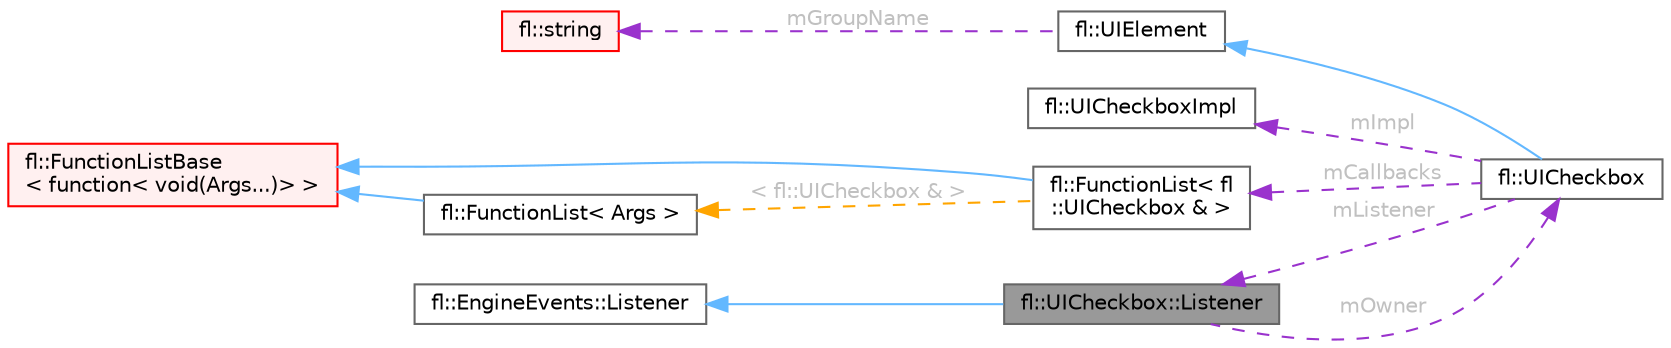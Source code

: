 digraph "fl::UICheckbox::Listener"
{
 // INTERACTIVE_SVG=YES
 // LATEX_PDF_SIZE
  bgcolor="transparent";
  edge [fontname=Helvetica,fontsize=10,labelfontname=Helvetica,labelfontsize=10];
  node [fontname=Helvetica,fontsize=10,shape=box,height=0.2,width=0.4];
  rankdir="LR";
  Node1 [id="Node000001",label="fl::UICheckbox::Listener",height=0.2,width=0.4,color="gray40", fillcolor="grey60", style="filled", fontcolor="black",tooltip=" "];
  Node2 -> Node1 [id="edge1_Node000001_Node000002",dir="back",color="steelblue1",style="solid",tooltip=" "];
  Node2 [id="Node000002",label="fl::EngineEvents::Listener",height=0.2,width=0.4,color="gray40", fillcolor="white", style="filled",URL="$db/da2/classfl_1_1_engine_events_1_1_listener.html",tooltip=" "];
  Node3 -> Node1 [id="edge2_Node000001_Node000003",dir="back",color="darkorchid3",style="dashed",tooltip=" ",label=" mOwner",fontcolor="grey" ];
  Node3 [id="Node000003",label="fl::UICheckbox",height=0.2,width=0.4,color="gray40", fillcolor="white", style="filled",URL="$d7/dfe/classfl_1_1_u_i_checkbox.html",tooltip=" "];
  Node4 -> Node3 [id="edge3_Node000003_Node000004",dir="back",color="steelblue1",style="solid",tooltip=" "];
  Node4 [id="Node000004",label="fl::UIElement",height=0.2,width=0.4,color="gray40", fillcolor="white", style="filled",URL="$df/d7b/classfl_1_1_u_i_element.html",tooltip=" "];
  Node5 -> Node4 [id="edge4_Node000004_Node000005",dir="back",color="darkorchid3",style="dashed",tooltip=" ",label=" mGroupName",fontcolor="grey" ];
  Node5 [id="Node000005",label="fl::string",height=0.2,width=0.4,color="red", fillcolor="#FFF0F0", style="filled",URL="$d2/db2/classfl_1_1string.html",tooltip=" "];
  Node8 -> Node3 [id="edge5_Node000003_Node000008",dir="back",color="darkorchid3",style="dashed",tooltip=" ",label=" mImpl",fontcolor="grey" ];
  Node8 [id="Node000008",label="fl::UICheckboxImpl",height=0.2,width=0.4,color="gray40", fillcolor="white", style="filled",URL="$d1/d2e/classfl_1_1_u_i_checkbox_impl.html",tooltip=" "];
  Node9 -> Node3 [id="edge6_Node000003_Node000009",dir="back",color="darkorchid3",style="dashed",tooltip=" ",label=" mCallbacks",fontcolor="grey" ];
  Node9 [id="Node000009",label="fl::FunctionList\< fl\l::UICheckbox & \>",height=0.2,width=0.4,color="gray40", fillcolor="white", style="filled",URL="$d1/d5d/classfl_1_1_function_list.html",tooltip=" "];
  Node10 -> Node9 [id="edge7_Node000009_Node000010",dir="back",color="steelblue1",style="solid",tooltip=" "];
  Node10 [id="Node000010",label="fl::FunctionListBase\l\< function\< void(Args...)\> \>",height=0.2,width=0.4,color="red", fillcolor="#FFF0F0", style="filled",URL="$d7/de3/classfl_1_1_function_list_base.html",tooltip=" "];
  Node16 -> Node9 [id="edge8_Node000009_Node000016",dir="back",color="orange",style="dashed",tooltip=" ",label=" \< fl::UICheckbox & \>",fontcolor="grey" ];
  Node16 [id="Node000016",label="fl::FunctionList\< Args \>",height=0.2,width=0.4,color="gray40", fillcolor="white", style="filled",URL="$d1/d5d/classfl_1_1_function_list.html",tooltip=" "];
  Node10 -> Node16 [id="edge9_Node000016_Node000010",dir="back",color="steelblue1",style="solid",tooltip=" "];
  Node1 -> Node3 [id="edge10_Node000003_Node000001",dir="back",color="darkorchid3",style="dashed",tooltip=" ",label=" mListener",fontcolor="grey" ];
}
